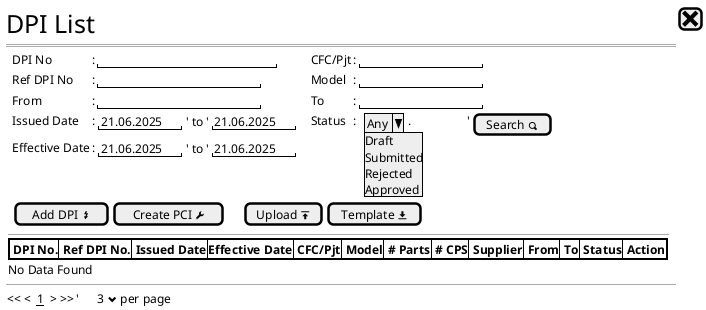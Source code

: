 @startsalt
{
  <size:25>DPI List |[<size:25><&x>]|*
  ==
  {
    .|DPI No            |: |"                      "|        |.|.|CFC/Pjt |: |"               "|*|*
    .|Ref DPI No        |: |"                    "|        |.|.|Model   |: |"               "|*|*
    .|From              |: |"                    "|        |.|.|To   |: |"               "|*|*
    .|Issued Date       |: {|"21.06.2025"|' to '|"21.06.2025"|}        |.|.|Status  |: | {.| ^Any^Draft^Submitted^Rejected^Approved^}|       .                  '| [Search <&magnifying-glass>] |*      
    .|Effective Date    |: {|"21.06.2025"|' to '|"21.06.2025"|}
  }
  .
  .
  {   
    {
      .|    [ Add DPI <&flash>]  |[Create PCI <&wrench>] |.|.|.|[Upload <&data-transfer-upload>]| [Template <&data-transfer-download>]|*
    }   
    .
    {
      --   
      {+
          {#
          |<b> DPI No. |<b> Ref DPI No. |<b> Issued Date| <b>Effective Date|<b> CFC/Pjt    |<b> Model  |<b> # Parts |<b> # CPS | <b> Supplier       |<b> From             |<b> To              |<b> Status     |<b> Action |*
          }
      }
      No Data Found
    }
  }
  --
  {
  << <  __1__  > >>  |'      3 <&chevron-bottom> per page |*
  }  
}
@endsalt

